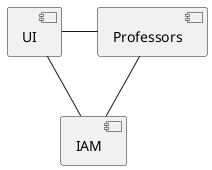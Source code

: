 @startuml

component UI
component IAM
component Professors

UI -- IAM
UI - Professors
Professors -- IAM

@enduml